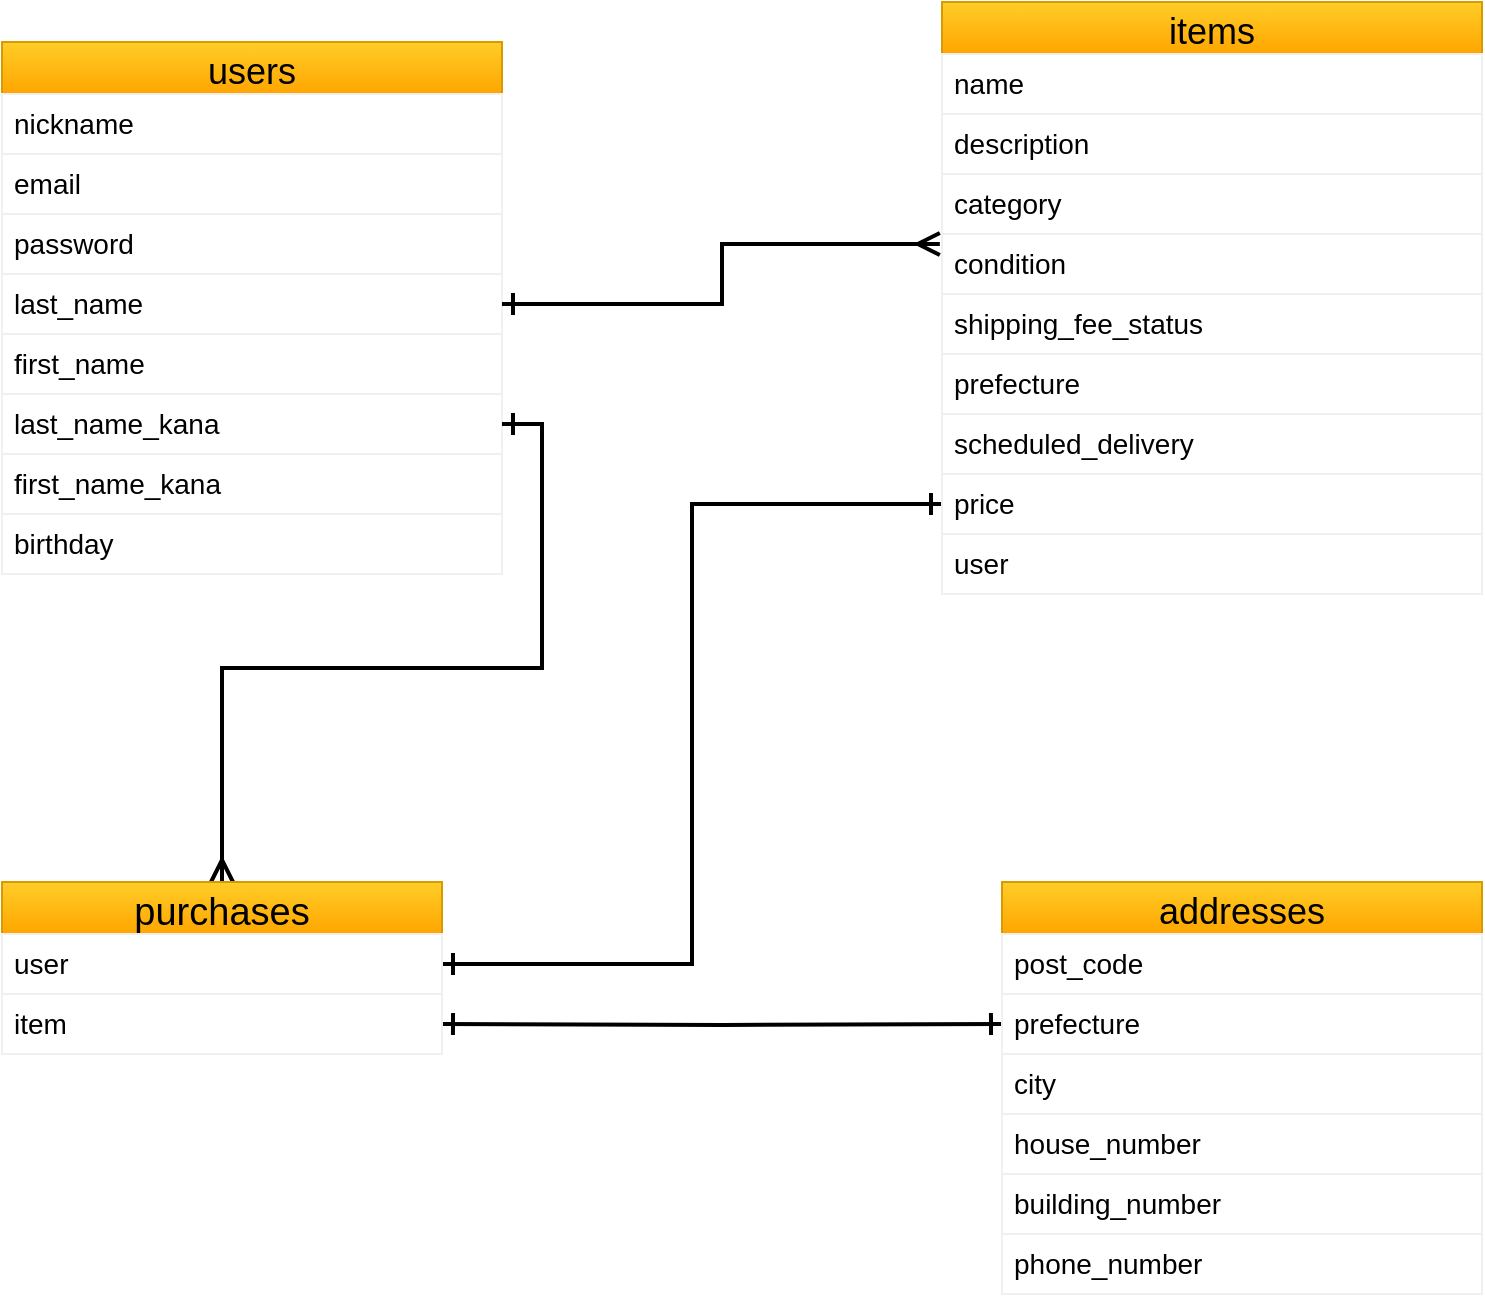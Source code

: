 <mxfile version="13.6.5">
    <diagram id="WSemvhW_GMCoOdON1jQo" name="ページ1">
        <mxGraphModel dx="237" dy="635" grid="1" gridSize="10" guides="1" tooltips="1" connect="1" arrows="1" fold="1" page="1" pageScale="1" pageWidth="827" pageHeight="1169" math="0" shadow="0">
            <root>
                <mxCell id="0"/>
                <mxCell id="1" parent="0"/>
                <mxCell id="65" value="users" style="swimlane;fontStyle=0;childLayout=stackLayout;horizontal=1;startSize=26;horizontalStack=0;resizeParent=1;resizeParentMax=0;resizeLast=0;collapsible=1;marginBottom=0;align=center;fontSize=18;gradientColor=#ffa500;fillColor=#ffcd28;strokeColor=#d79b00;" vertex="1" parent="1">
                    <mxGeometry x="30" y="60" width="250" height="266" as="geometry"/>
                </mxCell>
                <mxCell id="66" value="nickname" style="text;fillColor=none;spacingLeft=4;spacingRight=4;overflow=hidden;rotatable=0;points=[[0,0.5],[1,0.5]];portConstraint=eastwest;fontSize=14;strokeColor=#f0f0f0;" vertex="1" parent="65">
                    <mxGeometry y="26" width="250" height="30" as="geometry"/>
                </mxCell>
                <mxCell id="67" value="email" style="text;fillColor=none;spacingLeft=4;spacingRight=4;overflow=hidden;rotatable=0;points=[[0,0.5],[1,0.5]];portConstraint=eastwest;fontSize=14;strokeColor=#f0f0f0;" vertex="1" parent="65">
                    <mxGeometry y="56" width="250" height="30" as="geometry"/>
                </mxCell>
                <mxCell id="68" value="password" style="text;fillColor=none;spacingLeft=4;spacingRight=4;overflow=hidden;rotatable=0;points=[[0,0.5],[1,0.5]];portConstraint=eastwest;fontSize=14;strokeColor=#f0f0f0;" vertex="1" parent="65">
                    <mxGeometry y="86" width="250" height="30" as="geometry"/>
                </mxCell>
                <mxCell id="69" value="last_name" style="text;fillColor=none;spacingLeft=4;spacingRight=4;overflow=hidden;rotatable=0;points=[[0,0.5],[1,0.5]];portConstraint=eastwest;fontSize=14;strokeColor=#f0f0f0;" vertex="1" parent="65">
                    <mxGeometry y="116" width="250" height="30" as="geometry"/>
                </mxCell>
                <mxCell id="70" value="first_name" style="text;fillColor=none;spacingLeft=4;spacingRight=4;overflow=hidden;rotatable=0;points=[[0,0.5],[1,0.5]];portConstraint=eastwest;fontSize=14;strokeColor=#f0f0f0;" vertex="1" parent="65">
                    <mxGeometry y="146" width="250" height="30" as="geometry"/>
                </mxCell>
                <mxCell id="71" value="last_name_kana" style="text;fillColor=none;spacingLeft=4;spacingRight=4;overflow=hidden;rotatable=0;points=[[0,0.5],[1,0.5]];portConstraint=eastwest;fontSize=14;strokeColor=#f0f0f0;" vertex="1" parent="65">
                    <mxGeometry y="176" width="250" height="30" as="geometry"/>
                </mxCell>
                <mxCell id="72" value="first_name_kana" style="text;fillColor=none;spacingLeft=4;spacingRight=4;overflow=hidden;rotatable=0;points=[[0,0.5],[1,0.5]];portConstraint=eastwest;fontSize=14;strokeColor=#f0f0f0;" vertex="1" parent="65">
                    <mxGeometry y="206" width="250" height="30" as="geometry"/>
                </mxCell>
                <mxCell id="103" value="birthday" style="text;fillColor=none;spacingLeft=4;spacingRight=4;overflow=hidden;rotatable=0;points=[[0,0.5],[1,0.5]];portConstraint=eastwest;fontSize=14;strokeColor=#f0f0f0;" vertex="1" parent="65">
                    <mxGeometry y="236" width="250" height="30" as="geometry"/>
                </mxCell>
                <mxCell id="101" style="edgeStyle=orthogonalEdgeStyle;rounded=0;orthogonalLoop=1;jettySize=auto;html=1;exitX=1;exitY=0.5;exitDx=0;exitDy=0;entryX=-0.004;entryY=0.167;entryDx=0;entryDy=0;entryPerimeter=0;endArrow=ERmany;endFill=0;fontColor=#000000;startArrow=ERone;startFill=0;strokeWidth=2;endSize=8;startSize=8;" edge="1" parent="1" source="69" target="79">
                    <mxGeometry relative="1" as="geometry"/>
                </mxCell>
                <mxCell id="104" style="edgeStyle=orthogonalEdgeStyle;rounded=0;orthogonalLoop=1;jettySize=auto;html=1;exitX=1;exitY=0.5;exitDx=0;exitDy=0;entryX=0;entryY=0.5;entryDx=0;entryDy=0;endArrow=ERone;endFill=0;fontColor=#000000;strokeWidth=2;endSize=8;startSize=8;startArrow=ERone;startFill=0;" edge="1" parent="1" target="96">
                    <mxGeometry relative="1" as="geometry">
                        <mxPoint x="250" y="551" as="sourcePoint"/>
                    </mxGeometry>
                </mxCell>
                <mxCell id="105" style="edgeStyle=orthogonalEdgeStyle;rounded=0;orthogonalLoop=1;jettySize=auto;html=1;exitX=1;exitY=0.5;exitDx=0;exitDy=0;entryX=0;entryY=0.5;entryDx=0;entryDy=0;endArrow=ERone;endFill=0;fontColor=#000000;startArrow=ERone;startFill=0;strokeWidth=2;endSize=8;startSize=8;" edge="1" parent="1" source="91" target="84">
                    <mxGeometry relative="1" as="geometry"/>
                </mxCell>
                <mxCell id="106" style="edgeStyle=orthogonalEdgeStyle;rounded=0;orthogonalLoop=1;jettySize=auto;html=1;exitX=1;exitY=0.5;exitDx=0;exitDy=0;endArrow=ERmany;endFill=0;fontColor=#000000;startArrow=ERone;startFill=0;strokeWidth=2;endSize=8;startSize=8;" edge="1" parent="1" source="71" target="90">
                    <mxGeometry relative="1" as="geometry"/>
                </mxCell>
                <mxCell id="74" value="items" style="swimlane;fontStyle=0;childLayout=stackLayout;horizontal=1;startSize=26;horizontalStack=0;resizeParent=1;resizeParentMax=0;resizeLast=0;collapsible=1;marginBottom=0;align=center;fontSize=18;gradientColor=#ffa500;fillColor=#ffcd28;strokeColor=#d79b00;" vertex="1" parent="1">
                    <mxGeometry x="500" y="40" width="270" height="296" as="geometry"/>
                </mxCell>
                <mxCell id="76" value="name" style="text;fillColor=none;spacingLeft=4;spacingRight=4;overflow=hidden;rotatable=0;points=[[0,0.5],[1,0.5]];portConstraint=eastwest;fontSize=14;strokeColor=#f0f0f0;" vertex="1" parent="74">
                    <mxGeometry y="26" width="270" height="30" as="geometry"/>
                </mxCell>
                <mxCell id="77" value="description" style="text;fillColor=none;spacingLeft=4;spacingRight=4;overflow=hidden;rotatable=0;points=[[0,0.5],[1,0.5]];portConstraint=eastwest;fontSize=14;strokeColor=#f0f0f0;" vertex="1" parent="74">
                    <mxGeometry y="56" width="270" height="30" as="geometry"/>
                </mxCell>
                <mxCell id="78" value="category" style="text;fillColor=none;spacingLeft=4;spacingRight=4;overflow=hidden;rotatable=0;points=[[0,0.5],[1,0.5]];portConstraint=eastwest;fontSize=14;strokeColor=#f0f0f0;" vertex="1" parent="74">
                    <mxGeometry y="86" width="270" height="30" as="geometry"/>
                </mxCell>
                <mxCell id="79" value="condition" style="text;fillColor=none;spacingLeft=4;spacingRight=4;overflow=hidden;rotatable=0;points=[[0,0.5],[1,0.5]];portConstraint=eastwest;fontSize=14;strokeColor=#f0f0f0;" vertex="1" parent="74">
                    <mxGeometry y="116" width="270" height="30" as="geometry"/>
                </mxCell>
                <mxCell id="80" value="shipping_fee_status" style="text;fillColor=none;spacingLeft=4;spacingRight=4;overflow=hidden;rotatable=0;points=[[0,0.5],[1,0.5]];portConstraint=eastwest;fontSize=14;strokeColor=#f0f0f0;" vertex="1" parent="74">
                    <mxGeometry y="146" width="270" height="30" as="geometry"/>
                </mxCell>
                <mxCell id="81" value="prefecture" style="text;fillColor=none;spacingLeft=4;spacingRight=4;overflow=hidden;rotatable=0;points=[[0,0.5],[1,0.5]];portConstraint=eastwest;fontSize=14;strokeColor=#f0f0f0;" vertex="1" parent="74">
                    <mxGeometry y="176" width="270" height="30" as="geometry"/>
                </mxCell>
                <mxCell id="82" value="scheduled_delivery" style="text;fillColor=none;spacingLeft=4;spacingRight=4;overflow=hidden;rotatable=0;points=[[0,0.5],[1,0.5]];portConstraint=eastwest;fontSize=14;strokeColor=#f0f0f0;" vertex="1" parent="74">
                    <mxGeometry y="206" width="270" height="30" as="geometry"/>
                </mxCell>
                <mxCell id="84" value="price" style="text;fillColor=none;spacingLeft=4;spacingRight=4;overflow=hidden;rotatable=0;points=[[0,0.5],[1,0.5]];portConstraint=eastwest;fontSize=14;strokeColor=#f0f0f0;" vertex="1" parent="74">
                    <mxGeometry y="236" width="270" height="30" as="geometry"/>
                </mxCell>
                <mxCell id="85" value="user" style="text;fillColor=none;spacingLeft=4;spacingRight=4;overflow=hidden;rotatable=0;points=[[0,0.5],[1,0.5]];portConstraint=eastwest;fontSize=14;strokeColor=#f0f0f0;" vertex="1" parent="74">
                    <mxGeometry y="266" width="270" height="30" as="geometry"/>
                </mxCell>
                <mxCell id="90" value="purchases" style="swimlane;fontStyle=0;childLayout=stackLayout;horizontal=1;startSize=26;horizontalStack=0;resizeParent=1;resizeParentMax=0;resizeLast=0;collapsible=1;marginBottom=0;align=center;fontSize=19;gradientColor=#ffa500;fillColor=#ffcd28;strokeColor=#d79b00;" vertex="1" parent="1">
                    <mxGeometry x="30" y="480" width="220" height="86" as="geometry"/>
                </mxCell>
                <mxCell id="91" value="user" style="text;fillColor=none;spacingLeft=4;spacingRight=4;overflow=hidden;rotatable=0;points=[[0,0.5],[1,0.5]];portConstraint=eastwest;fontSize=14;strokeColor=#f0f0f0;" vertex="1" parent="90">
                    <mxGeometry y="26" width="220" height="30" as="geometry"/>
                </mxCell>
                <mxCell id="93" value="item" style="text;fillColor=none;spacingLeft=4;spacingRight=4;overflow=hidden;rotatable=0;points=[[0,0.5],[1,0.5]];portConstraint=eastwest;fontSize=14;strokeColor=#f0f0f0;" vertex="1" parent="90">
                    <mxGeometry y="56" width="220" height="30" as="geometry"/>
                </mxCell>
                <mxCell id="94" value="addresses" style="swimlane;fontStyle=0;childLayout=stackLayout;horizontal=1;startSize=26;horizontalStack=0;resizeParent=1;resizeParentMax=0;resizeLast=0;collapsible=1;marginBottom=0;align=center;fontSize=18;gradientColor=#ffa500;fillColor=#ffcd28;strokeColor=#d79b00;" vertex="1" parent="1">
                    <mxGeometry x="530" y="480" width="240" height="206" as="geometry"/>
                </mxCell>
                <mxCell id="95" value="post_code" style="text;fillColor=none;spacingLeft=4;spacingRight=4;overflow=hidden;rotatable=0;points=[[0,0.5],[1,0.5]];portConstraint=eastwest;fontSize=14;strokeColor=#f0f0f0;" vertex="1" parent="94">
                    <mxGeometry y="26" width="240" height="30" as="geometry"/>
                </mxCell>
                <mxCell id="96" value="prefecture" style="text;fillColor=none;spacingLeft=4;spacingRight=4;overflow=hidden;rotatable=0;points=[[0,0.5],[1,0.5]];portConstraint=eastwest;fontSize=14;strokeColor=#f0f0f0;" vertex="1" parent="94">
                    <mxGeometry y="56" width="240" height="30" as="geometry"/>
                </mxCell>
                <mxCell id="97" value="city" style="text;fillColor=none;spacingLeft=4;spacingRight=4;overflow=hidden;rotatable=0;points=[[0,0.5],[1,0.5]];portConstraint=eastwest;fontSize=14;strokeColor=#f0f0f0;" vertex="1" parent="94">
                    <mxGeometry y="86" width="240" height="30" as="geometry"/>
                </mxCell>
                <mxCell id="98" value="house_number" style="text;fillColor=none;spacingLeft=4;spacingRight=4;overflow=hidden;rotatable=0;points=[[0,0.5],[1,0.5]];portConstraint=eastwest;fontSize=14;strokeColor=#f0f0f0;" vertex="1" parent="94">
                    <mxGeometry y="116" width="240" height="30" as="geometry"/>
                </mxCell>
                <mxCell id="107" value="building_number" style="text;fillColor=none;spacingLeft=4;spacingRight=4;overflow=hidden;rotatable=0;points=[[0,0.5],[1,0.5]];portConstraint=eastwest;fontSize=14;strokeColor=#f0f0f0;" vertex="1" parent="94">
                    <mxGeometry y="146" width="240" height="30" as="geometry"/>
                </mxCell>
                <mxCell id="99" value="phone_number" style="text;fillColor=none;spacingLeft=4;spacingRight=4;overflow=hidden;rotatable=0;points=[[0,0.5],[1,0.5]];portConstraint=eastwest;fontSize=14;strokeColor=#f0f0f0;" vertex="1" parent="94">
                    <mxGeometry y="176" width="240" height="30" as="geometry"/>
                </mxCell>
            </root>
        </mxGraphModel>
    </diagram>
</mxfile>